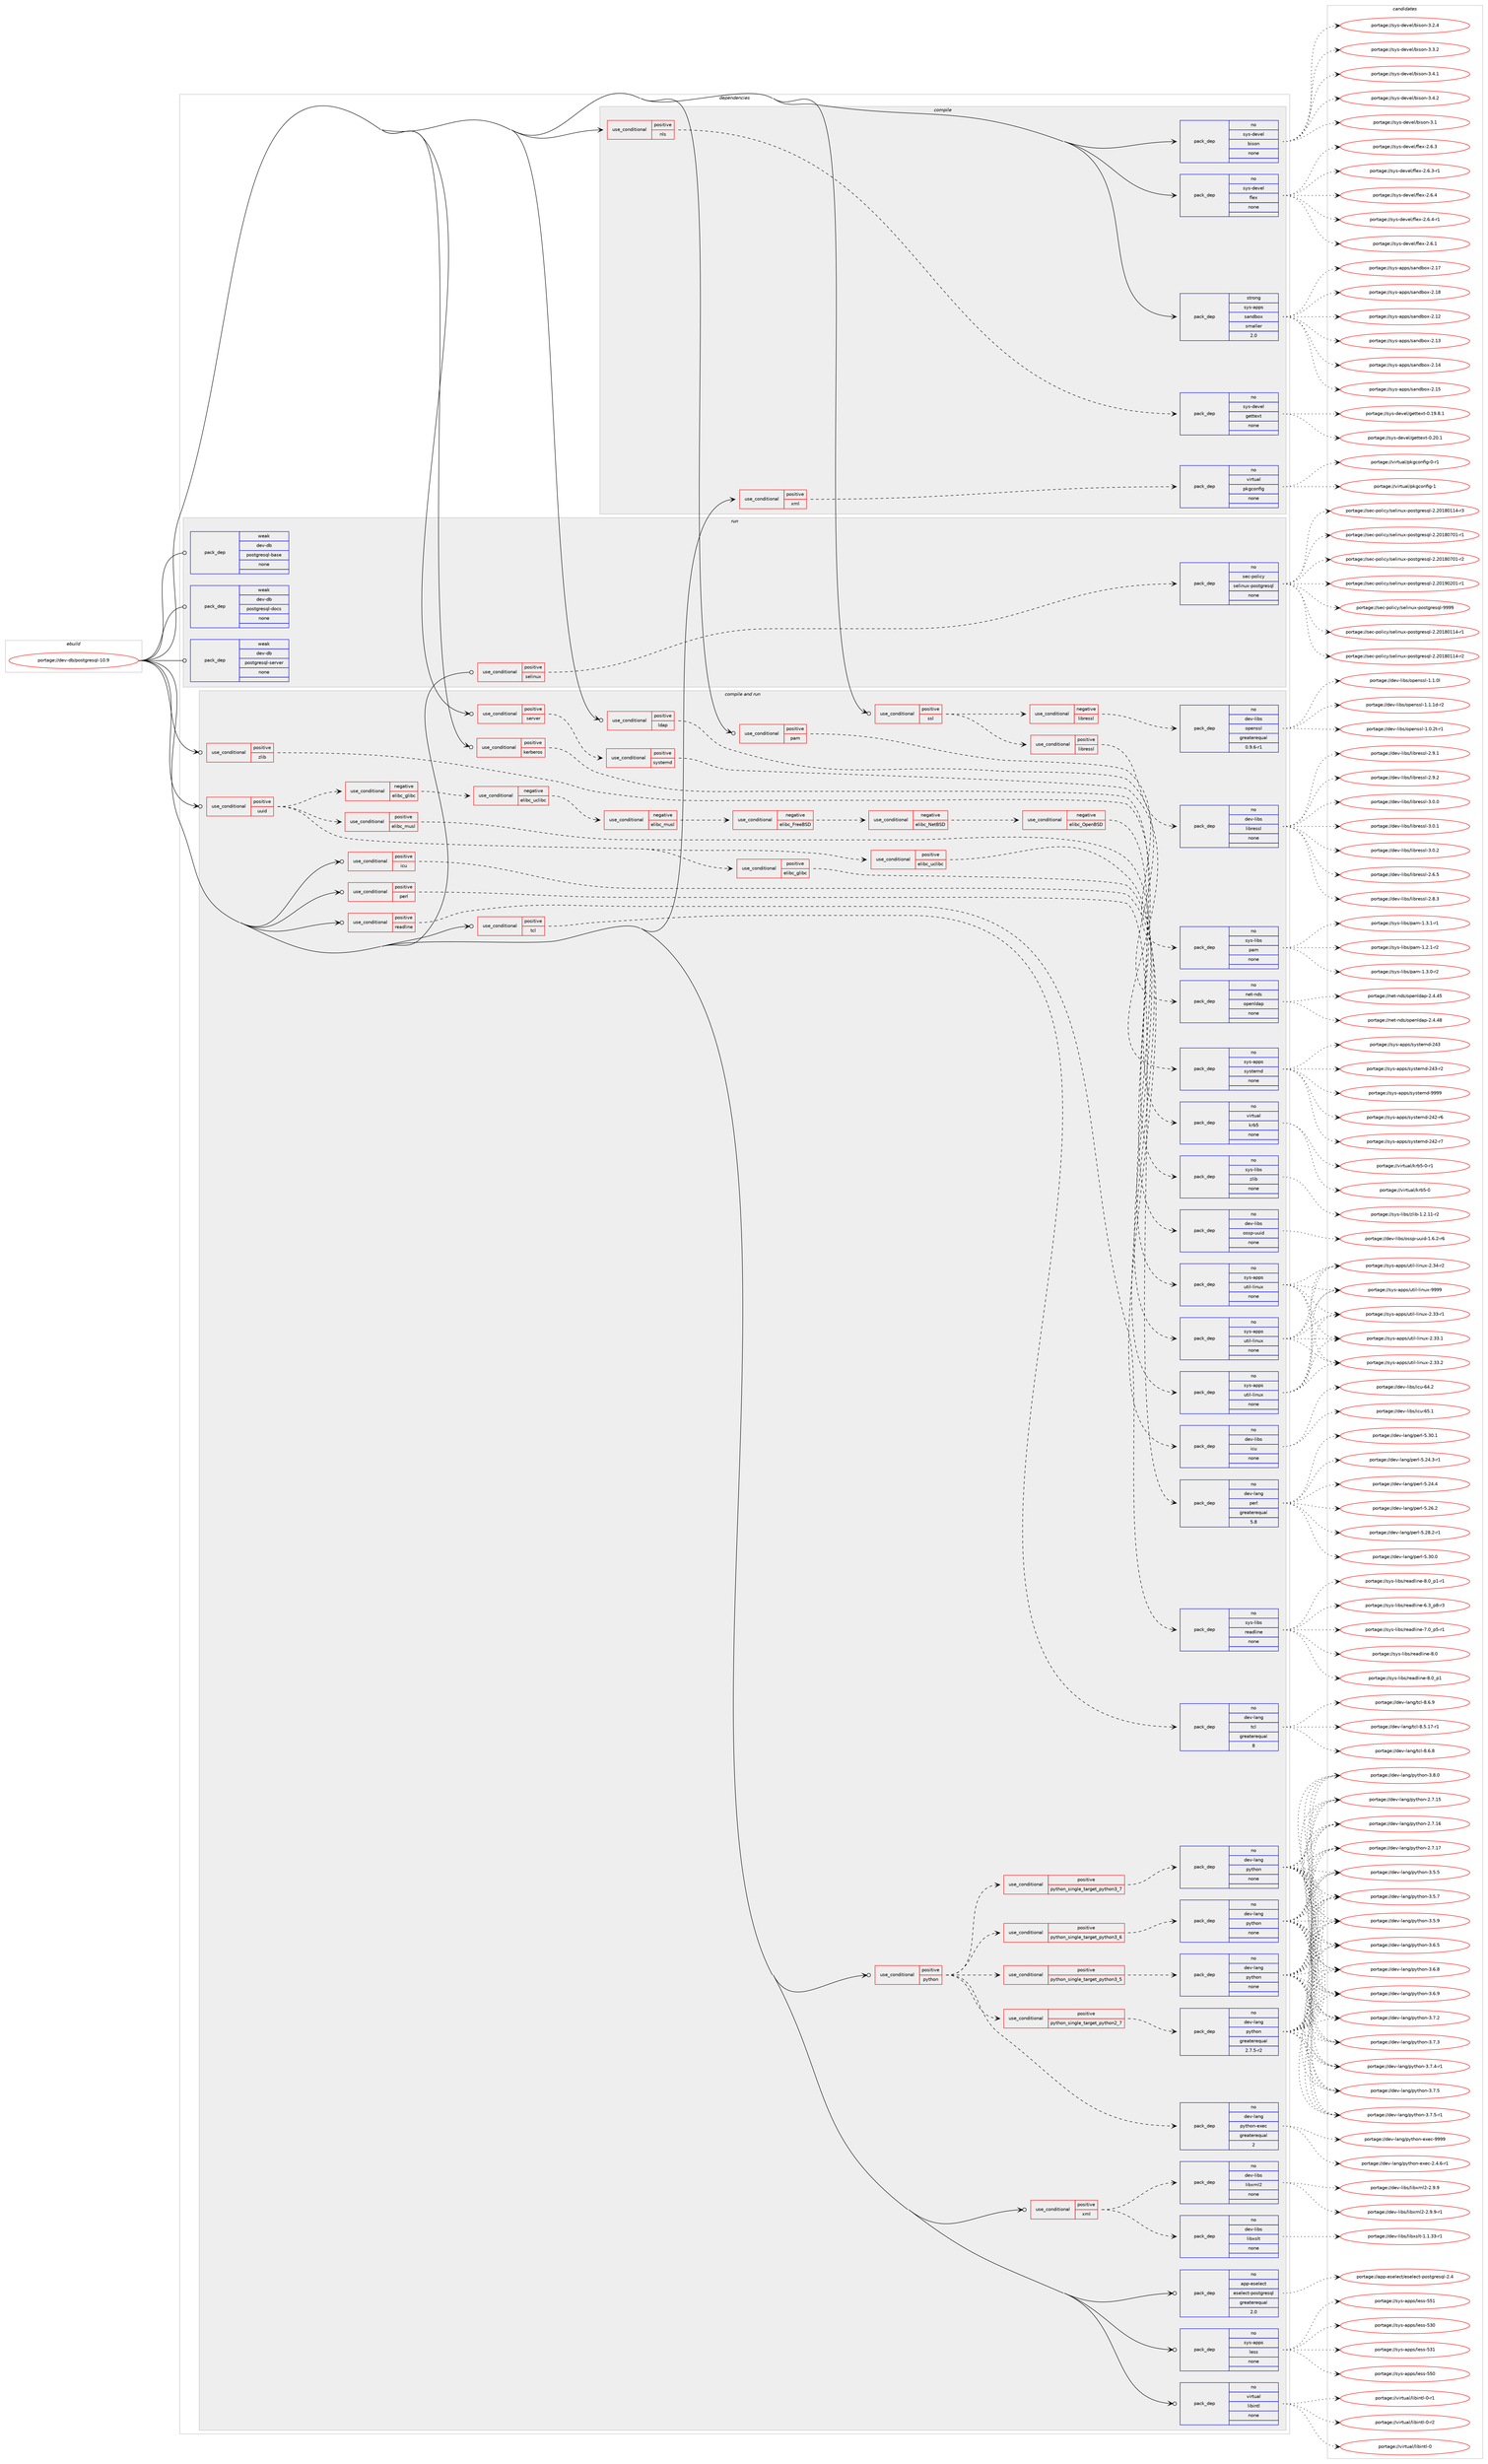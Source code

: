digraph prolog {

# *************
# Graph options
# *************

newrank=true;
concentrate=true;
compound=true;
graph [rankdir=LR,fontname=Helvetica,fontsize=10,ranksep=1.5];#, ranksep=2.5, nodesep=0.2];
edge  [arrowhead=vee];
node  [fontname=Helvetica,fontsize=10];

# **********
# The ebuild
# **********

subgraph cluster_leftcol {
color=gray;
rank=same;
label=<<i>ebuild</i>>;
id [label="portage://dev-db/postgresql-10.9", color=red, width=4, href="../dev-db/postgresql-10.9.svg"];
}

# ****************
# The dependencies
# ****************

subgraph cluster_midcol {
color=gray;
label=<<i>dependencies</i>>;
subgraph cluster_compile {
fillcolor="#eeeeee";
style=filled;
label=<<i>compile</i>>;
subgraph cond12960 {
dependency57164 [label=<<TABLE BORDER="0" CELLBORDER="1" CELLSPACING="0" CELLPADDING="4"><TR><TD ROWSPAN="3" CELLPADDING="10">use_conditional</TD></TR><TR><TD>positive</TD></TR><TR><TD>nls</TD></TR></TABLE>>, shape=none, color=red];
subgraph pack42925 {
dependency57165 [label=<<TABLE BORDER="0" CELLBORDER="1" CELLSPACING="0" CELLPADDING="4" WIDTH="220"><TR><TD ROWSPAN="6" CELLPADDING="30">pack_dep</TD></TR><TR><TD WIDTH="110">no</TD></TR><TR><TD>sys-devel</TD></TR><TR><TD>gettext</TD></TR><TR><TD>none</TD></TR><TR><TD></TD></TR></TABLE>>, shape=none, color=blue];
}
dependency57164:e -> dependency57165:w [weight=20,style="dashed",arrowhead="vee"];
}
id:e -> dependency57164:w [weight=20,style="solid",arrowhead="vee"];
subgraph cond12961 {
dependency57166 [label=<<TABLE BORDER="0" CELLBORDER="1" CELLSPACING="0" CELLPADDING="4"><TR><TD ROWSPAN="3" CELLPADDING="10">use_conditional</TD></TR><TR><TD>positive</TD></TR><TR><TD>xml</TD></TR></TABLE>>, shape=none, color=red];
subgraph pack42926 {
dependency57167 [label=<<TABLE BORDER="0" CELLBORDER="1" CELLSPACING="0" CELLPADDING="4" WIDTH="220"><TR><TD ROWSPAN="6" CELLPADDING="30">pack_dep</TD></TR><TR><TD WIDTH="110">no</TD></TR><TR><TD>virtual</TD></TR><TR><TD>pkgconfig</TD></TR><TR><TD>none</TD></TR><TR><TD></TD></TR></TABLE>>, shape=none, color=blue];
}
dependency57166:e -> dependency57167:w [weight=20,style="dashed",arrowhead="vee"];
}
id:e -> dependency57166:w [weight=20,style="solid",arrowhead="vee"];
subgraph pack42927 {
dependency57168 [label=<<TABLE BORDER="0" CELLBORDER="1" CELLSPACING="0" CELLPADDING="4" WIDTH="220"><TR><TD ROWSPAN="6" CELLPADDING="30">pack_dep</TD></TR><TR><TD WIDTH="110">no</TD></TR><TR><TD>sys-devel</TD></TR><TR><TD>bison</TD></TR><TR><TD>none</TD></TR><TR><TD></TD></TR></TABLE>>, shape=none, color=blue];
}
id:e -> dependency57168:w [weight=20,style="solid",arrowhead="vee"];
subgraph pack42928 {
dependency57169 [label=<<TABLE BORDER="0" CELLBORDER="1" CELLSPACING="0" CELLPADDING="4" WIDTH="220"><TR><TD ROWSPAN="6" CELLPADDING="30">pack_dep</TD></TR><TR><TD WIDTH="110">no</TD></TR><TR><TD>sys-devel</TD></TR><TR><TD>flex</TD></TR><TR><TD>none</TD></TR><TR><TD></TD></TR></TABLE>>, shape=none, color=blue];
}
id:e -> dependency57169:w [weight=20,style="solid",arrowhead="vee"];
subgraph pack42929 {
dependency57170 [label=<<TABLE BORDER="0" CELLBORDER="1" CELLSPACING="0" CELLPADDING="4" WIDTH="220"><TR><TD ROWSPAN="6" CELLPADDING="30">pack_dep</TD></TR><TR><TD WIDTH="110">strong</TD></TR><TR><TD>sys-apps</TD></TR><TR><TD>sandbox</TD></TR><TR><TD>smaller</TD></TR><TR><TD>2.0</TD></TR></TABLE>>, shape=none, color=blue];
}
id:e -> dependency57170:w [weight=20,style="solid",arrowhead="vee"];
}
subgraph cluster_compileandrun {
fillcolor="#eeeeee";
style=filled;
label=<<i>compile and run</i>>;
subgraph cond12962 {
dependency57171 [label=<<TABLE BORDER="0" CELLBORDER="1" CELLSPACING="0" CELLPADDING="4"><TR><TD ROWSPAN="3" CELLPADDING="10">use_conditional</TD></TR><TR><TD>positive</TD></TR><TR><TD>icu</TD></TR></TABLE>>, shape=none, color=red];
subgraph pack42930 {
dependency57172 [label=<<TABLE BORDER="0" CELLBORDER="1" CELLSPACING="0" CELLPADDING="4" WIDTH="220"><TR><TD ROWSPAN="6" CELLPADDING="30">pack_dep</TD></TR><TR><TD WIDTH="110">no</TD></TR><TR><TD>dev-libs</TD></TR><TR><TD>icu</TD></TR><TR><TD>none</TD></TR><TR><TD></TD></TR></TABLE>>, shape=none, color=blue];
}
dependency57171:e -> dependency57172:w [weight=20,style="dashed",arrowhead="vee"];
}
id:e -> dependency57171:w [weight=20,style="solid",arrowhead="odotvee"];
subgraph cond12963 {
dependency57173 [label=<<TABLE BORDER="0" CELLBORDER="1" CELLSPACING="0" CELLPADDING="4"><TR><TD ROWSPAN="3" CELLPADDING="10">use_conditional</TD></TR><TR><TD>positive</TD></TR><TR><TD>kerberos</TD></TR></TABLE>>, shape=none, color=red];
subgraph pack42931 {
dependency57174 [label=<<TABLE BORDER="0" CELLBORDER="1" CELLSPACING="0" CELLPADDING="4" WIDTH="220"><TR><TD ROWSPAN="6" CELLPADDING="30">pack_dep</TD></TR><TR><TD WIDTH="110">no</TD></TR><TR><TD>virtual</TD></TR><TR><TD>krb5</TD></TR><TR><TD>none</TD></TR><TR><TD></TD></TR></TABLE>>, shape=none, color=blue];
}
dependency57173:e -> dependency57174:w [weight=20,style="dashed",arrowhead="vee"];
}
id:e -> dependency57173:w [weight=20,style="solid",arrowhead="odotvee"];
subgraph cond12964 {
dependency57175 [label=<<TABLE BORDER="0" CELLBORDER="1" CELLSPACING="0" CELLPADDING="4"><TR><TD ROWSPAN="3" CELLPADDING="10">use_conditional</TD></TR><TR><TD>positive</TD></TR><TR><TD>ldap</TD></TR></TABLE>>, shape=none, color=red];
subgraph pack42932 {
dependency57176 [label=<<TABLE BORDER="0" CELLBORDER="1" CELLSPACING="0" CELLPADDING="4" WIDTH="220"><TR><TD ROWSPAN="6" CELLPADDING="30">pack_dep</TD></TR><TR><TD WIDTH="110">no</TD></TR><TR><TD>net-nds</TD></TR><TR><TD>openldap</TD></TR><TR><TD>none</TD></TR><TR><TD></TD></TR></TABLE>>, shape=none, color=blue];
}
dependency57175:e -> dependency57176:w [weight=20,style="dashed",arrowhead="vee"];
}
id:e -> dependency57175:w [weight=20,style="solid",arrowhead="odotvee"];
subgraph cond12965 {
dependency57177 [label=<<TABLE BORDER="0" CELLBORDER="1" CELLSPACING="0" CELLPADDING="4"><TR><TD ROWSPAN="3" CELLPADDING="10">use_conditional</TD></TR><TR><TD>positive</TD></TR><TR><TD>pam</TD></TR></TABLE>>, shape=none, color=red];
subgraph pack42933 {
dependency57178 [label=<<TABLE BORDER="0" CELLBORDER="1" CELLSPACING="0" CELLPADDING="4" WIDTH="220"><TR><TD ROWSPAN="6" CELLPADDING="30">pack_dep</TD></TR><TR><TD WIDTH="110">no</TD></TR><TR><TD>sys-libs</TD></TR><TR><TD>pam</TD></TR><TR><TD>none</TD></TR><TR><TD></TD></TR></TABLE>>, shape=none, color=blue];
}
dependency57177:e -> dependency57178:w [weight=20,style="dashed",arrowhead="vee"];
}
id:e -> dependency57177:w [weight=20,style="solid",arrowhead="odotvee"];
subgraph cond12966 {
dependency57179 [label=<<TABLE BORDER="0" CELLBORDER="1" CELLSPACING="0" CELLPADDING="4"><TR><TD ROWSPAN="3" CELLPADDING="10">use_conditional</TD></TR><TR><TD>positive</TD></TR><TR><TD>perl</TD></TR></TABLE>>, shape=none, color=red];
subgraph pack42934 {
dependency57180 [label=<<TABLE BORDER="0" CELLBORDER="1" CELLSPACING="0" CELLPADDING="4" WIDTH="220"><TR><TD ROWSPAN="6" CELLPADDING="30">pack_dep</TD></TR><TR><TD WIDTH="110">no</TD></TR><TR><TD>dev-lang</TD></TR><TR><TD>perl</TD></TR><TR><TD>greaterequal</TD></TR><TR><TD>5.8</TD></TR></TABLE>>, shape=none, color=blue];
}
dependency57179:e -> dependency57180:w [weight=20,style="dashed",arrowhead="vee"];
}
id:e -> dependency57179:w [weight=20,style="solid",arrowhead="odotvee"];
subgraph cond12967 {
dependency57181 [label=<<TABLE BORDER="0" CELLBORDER="1" CELLSPACING="0" CELLPADDING="4"><TR><TD ROWSPAN="3" CELLPADDING="10">use_conditional</TD></TR><TR><TD>positive</TD></TR><TR><TD>python</TD></TR></TABLE>>, shape=none, color=red];
subgraph cond12968 {
dependency57182 [label=<<TABLE BORDER="0" CELLBORDER="1" CELLSPACING="0" CELLPADDING="4"><TR><TD ROWSPAN="3" CELLPADDING="10">use_conditional</TD></TR><TR><TD>positive</TD></TR><TR><TD>python_single_target_python2_7</TD></TR></TABLE>>, shape=none, color=red];
subgraph pack42935 {
dependency57183 [label=<<TABLE BORDER="0" CELLBORDER="1" CELLSPACING="0" CELLPADDING="4" WIDTH="220"><TR><TD ROWSPAN="6" CELLPADDING="30">pack_dep</TD></TR><TR><TD WIDTH="110">no</TD></TR><TR><TD>dev-lang</TD></TR><TR><TD>python</TD></TR><TR><TD>greaterequal</TD></TR><TR><TD>2.7.5-r2</TD></TR></TABLE>>, shape=none, color=blue];
}
dependency57182:e -> dependency57183:w [weight=20,style="dashed",arrowhead="vee"];
}
dependency57181:e -> dependency57182:w [weight=20,style="dashed",arrowhead="vee"];
subgraph cond12969 {
dependency57184 [label=<<TABLE BORDER="0" CELLBORDER="1" CELLSPACING="0" CELLPADDING="4"><TR><TD ROWSPAN="3" CELLPADDING="10">use_conditional</TD></TR><TR><TD>positive</TD></TR><TR><TD>python_single_target_python3_5</TD></TR></TABLE>>, shape=none, color=red];
subgraph pack42936 {
dependency57185 [label=<<TABLE BORDER="0" CELLBORDER="1" CELLSPACING="0" CELLPADDING="4" WIDTH="220"><TR><TD ROWSPAN="6" CELLPADDING="30">pack_dep</TD></TR><TR><TD WIDTH="110">no</TD></TR><TR><TD>dev-lang</TD></TR><TR><TD>python</TD></TR><TR><TD>none</TD></TR><TR><TD></TD></TR></TABLE>>, shape=none, color=blue];
}
dependency57184:e -> dependency57185:w [weight=20,style="dashed",arrowhead="vee"];
}
dependency57181:e -> dependency57184:w [weight=20,style="dashed",arrowhead="vee"];
subgraph cond12970 {
dependency57186 [label=<<TABLE BORDER="0" CELLBORDER="1" CELLSPACING="0" CELLPADDING="4"><TR><TD ROWSPAN="3" CELLPADDING="10">use_conditional</TD></TR><TR><TD>positive</TD></TR><TR><TD>python_single_target_python3_6</TD></TR></TABLE>>, shape=none, color=red];
subgraph pack42937 {
dependency57187 [label=<<TABLE BORDER="0" CELLBORDER="1" CELLSPACING="0" CELLPADDING="4" WIDTH="220"><TR><TD ROWSPAN="6" CELLPADDING="30">pack_dep</TD></TR><TR><TD WIDTH="110">no</TD></TR><TR><TD>dev-lang</TD></TR><TR><TD>python</TD></TR><TR><TD>none</TD></TR><TR><TD></TD></TR></TABLE>>, shape=none, color=blue];
}
dependency57186:e -> dependency57187:w [weight=20,style="dashed",arrowhead="vee"];
}
dependency57181:e -> dependency57186:w [weight=20,style="dashed",arrowhead="vee"];
subgraph cond12971 {
dependency57188 [label=<<TABLE BORDER="0" CELLBORDER="1" CELLSPACING="0" CELLPADDING="4"><TR><TD ROWSPAN="3" CELLPADDING="10">use_conditional</TD></TR><TR><TD>positive</TD></TR><TR><TD>python_single_target_python3_7</TD></TR></TABLE>>, shape=none, color=red];
subgraph pack42938 {
dependency57189 [label=<<TABLE BORDER="0" CELLBORDER="1" CELLSPACING="0" CELLPADDING="4" WIDTH="220"><TR><TD ROWSPAN="6" CELLPADDING="30">pack_dep</TD></TR><TR><TD WIDTH="110">no</TD></TR><TR><TD>dev-lang</TD></TR><TR><TD>python</TD></TR><TR><TD>none</TD></TR><TR><TD></TD></TR></TABLE>>, shape=none, color=blue];
}
dependency57188:e -> dependency57189:w [weight=20,style="dashed",arrowhead="vee"];
}
dependency57181:e -> dependency57188:w [weight=20,style="dashed",arrowhead="vee"];
subgraph pack42939 {
dependency57190 [label=<<TABLE BORDER="0" CELLBORDER="1" CELLSPACING="0" CELLPADDING="4" WIDTH="220"><TR><TD ROWSPAN="6" CELLPADDING="30">pack_dep</TD></TR><TR><TD WIDTH="110">no</TD></TR><TR><TD>dev-lang</TD></TR><TR><TD>python-exec</TD></TR><TR><TD>greaterequal</TD></TR><TR><TD>2</TD></TR></TABLE>>, shape=none, color=blue];
}
dependency57181:e -> dependency57190:w [weight=20,style="dashed",arrowhead="vee"];
}
id:e -> dependency57181:w [weight=20,style="solid",arrowhead="odotvee"];
subgraph cond12972 {
dependency57191 [label=<<TABLE BORDER="0" CELLBORDER="1" CELLSPACING="0" CELLPADDING="4"><TR><TD ROWSPAN="3" CELLPADDING="10">use_conditional</TD></TR><TR><TD>positive</TD></TR><TR><TD>readline</TD></TR></TABLE>>, shape=none, color=red];
subgraph pack42940 {
dependency57192 [label=<<TABLE BORDER="0" CELLBORDER="1" CELLSPACING="0" CELLPADDING="4" WIDTH="220"><TR><TD ROWSPAN="6" CELLPADDING="30">pack_dep</TD></TR><TR><TD WIDTH="110">no</TD></TR><TR><TD>sys-libs</TD></TR><TR><TD>readline</TD></TR><TR><TD>none</TD></TR><TR><TD></TD></TR></TABLE>>, shape=none, color=blue];
}
dependency57191:e -> dependency57192:w [weight=20,style="dashed",arrowhead="vee"];
}
id:e -> dependency57191:w [weight=20,style="solid",arrowhead="odotvee"];
subgraph cond12973 {
dependency57193 [label=<<TABLE BORDER="0" CELLBORDER="1" CELLSPACING="0" CELLPADDING="4"><TR><TD ROWSPAN="3" CELLPADDING="10">use_conditional</TD></TR><TR><TD>positive</TD></TR><TR><TD>server</TD></TR></TABLE>>, shape=none, color=red];
subgraph cond12974 {
dependency57194 [label=<<TABLE BORDER="0" CELLBORDER="1" CELLSPACING="0" CELLPADDING="4"><TR><TD ROWSPAN="3" CELLPADDING="10">use_conditional</TD></TR><TR><TD>positive</TD></TR><TR><TD>systemd</TD></TR></TABLE>>, shape=none, color=red];
subgraph pack42941 {
dependency57195 [label=<<TABLE BORDER="0" CELLBORDER="1" CELLSPACING="0" CELLPADDING="4" WIDTH="220"><TR><TD ROWSPAN="6" CELLPADDING="30">pack_dep</TD></TR><TR><TD WIDTH="110">no</TD></TR><TR><TD>sys-apps</TD></TR><TR><TD>systemd</TD></TR><TR><TD>none</TD></TR><TR><TD></TD></TR></TABLE>>, shape=none, color=blue];
}
dependency57194:e -> dependency57195:w [weight=20,style="dashed",arrowhead="vee"];
}
dependency57193:e -> dependency57194:w [weight=20,style="dashed",arrowhead="vee"];
}
id:e -> dependency57193:w [weight=20,style="solid",arrowhead="odotvee"];
subgraph cond12975 {
dependency57196 [label=<<TABLE BORDER="0" CELLBORDER="1" CELLSPACING="0" CELLPADDING="4"><TR><TD ROWSPAN="3" CELLPADDING="10">use_conditional</TD></TR><TR><TD>positive</TD></TR><TR><TD>ssl</TD></TR></TABLE>>, shape=none, color=red];
subgraph cond12976 {
dependency57197 [label=<<TABLE BORDER="0" CELLBORDER="1" CELLSPACING="0" CELLPADDING="4"><TR><TD ROWSPAN="3" CELLPADDING="10">use_conditional</TD></TR><TR><TD>negative</TD></TR><TR><TD>libressl</TD></TR></TABLE>>, shape=none, color=red];
subgraph pack42942 {
dependency57198 [label=<<TABLE BORDER="0" CELLBORDER="1" CELLSPACING="0" CELLPADDING="4" WIDTH="220"><TR><TD ROWSPAN="6" CELLPADDING="30">pack_dep</TD></TR><TR><TD WIDTH="110">no</TD></TR><TR><TD>dev-libs</TD></TR><TR><TD>openssl</TD></TR><TR><TD>greaterequal</TD></TR><TR><TD>0.9.6-r1</TD></TR></TABLE>>, shape=none, color=blue];
}
dependency57197:e -> dependency57198:w [weight=20,style="dashed",arrowhead="vee"];
}
dependency57196:e -> dependency57197:w [weight=20,style="dashed",arrowhead="vee"];
subgraph cond12977 {
dependency57199 [label=<<TABLE BORDER="0" CELLBORDER="1" CELLSPACING="0" CELLPADDING="4"><TR><TD ROWSPAN="3" CELLPADDING="10">use_conditional</TD></TR><TR><TD>positive</TD></TR><TR><TD>libressl</TD></TR></TABLE>>, shape=none, color=red];
subgraph pack42943 {
dependency57200 [label=<<TABLE BORDER="0" CELLBORDER="1" CELLSPACING="0" CELLPADDING="4" WIDTH="220"><TR><TD ROWSPAN="6" CELLPADDING="30">pack_dep</TD></TR><TR><TD WIDTH="110">no</TD></TR><TR><TD>dev-libs</TD></TR><TR><TD>libressl</TD></TR><TR><TD>none</TD></TR><TR><TD></TD></TR></TABLE>>, shape=none, color=blue];
}
dependency57199:e -> dependency57200:w [weight=20,style="dashed",arrowhead="vee"];
}
dependency57196:e -> dependency57199:w [weight=20,style="dashed",arrowhead="vee"];
}
id:e -> dependency57196:w [weight=20,style="solid",arrowhead="odotvee"];
subgraph cond12978 {
dependency57201 [label=<<TABLE BORDER="0" CELLBORDER="1" CELLSPACING="0" CELLPADDING="4"><TR><TD ROWSPAN="3" CELLPADDING="10">use_conditional</TD></TR><TR><TD>positive</TD></TR><TR><TD>tcl</TD></TR></TABLE>>, shape=none, color=red];
subgraph pack42944 {
dependency57202 [label=<<TABLE BORDER="0" CELLBORDER="1" CELLSPACING="0" CELLPADDING="4" WIDTH="220"><TR><TD ROWSPAN="6" CELLPADDING="30">pack_dep</TD></TR><TR><TD WIDTH="110">no</TD></TR><TR><TD>dev-lang</TD></TR><TR><TD>tcl</TD></TR><TR><TD>greaterequal</TD></TR><TR><TD>8</TD></TR></TABLE>>, shape=none, color=blue];
}
dependency57201:e -> dependency57202:w [weight=20,style="dashed",arrowhead="vee"];
}
id:e -> dependency57201:w [weight=20,style="solid",arrowhead="odotvee"];
subgraph cond12979 {
dependency57203 [label=<<TABLE BORDER="0" CELLBORDER="1" CELLSPACING="0" CELLPADDING="4"><TR><TD ROWSPAN="3" CELLPADDING="10">use_conditional</TD></TR><TR><TD>positive</TD></TR><TR><TD>uuid</TD></TR></TABLE>>, shape=none, color=red];
subgraph cond12980 {
dependency57204 [label=<<TABLE BORDER="0" CELLBORDER="1" CELLSPACING="0" CELLPADDING="4"><TR><TD ROWSPAN="3" CELLPADDING="10">use_conditional</TD></TR><TR><TD>positive</TD></TR><TR><TD>elibc_glibc</TD></TR></TABLE>>, shape=none, color=red];
subgraph pack42945 {
dependency57205 [label=<<TABLE BORDER="0" CELLBORDER="1" CELLSPACING="0" CELLPADDING="4" WIDTH="220"><TR><TD ROWSPAN="6" CELLPADDING="30">pack_dep</TD></TR><TR><TD WIDTH="110">no</TD></TR><TR><TD>sys-apps</TD></TR><TR><TD>util-linux</TD></TR><TR><TD>none</TD></TR><TR><TD></TD></TR></TABLE>>, shape=none, color=blue];
}
dependency57204:e -> dependency57205:w [weight=20,style="dashed",arrowhead="vee"];
}
dependency57203:e -> dependency57204:w [weight=20,style="dashed",arrowhead="vee"];
subgraph cond12981 {
dependency57206 [label=<<TABLE BORDER="0" CELLBORDER="1" CELLSPACING="0" CELLPADDING="4"><TR><TD ROWSPAN="3" CELLPADDING="10">use_conditional</TD></TR><TR><TD>positive</TD></TR><TR><TD>elibc_uclibc</TD></TR></TABLE>>, shape=none, color=red];
subgraph pack42946 {
dependency57207 [label=<<TABLE BORDER="0" CELLBORDER="1" CELLSPACING="0" CELLPADDING="4" WIDTH="220"><TR><TD ROWSPAN="6" CELLPADDING="30">pack_dep</TD></TR><TR><TD WIDTH="110">no</TD></TR><TR><TD>sys-apps</TD></TR><TR><TD>util-linux</TD></TR><TR><TD>none</TD></TR><TR><TD></TD></TR></TABLE>>, shape=none, color=blue];
}
dependency57206:e -> dependency57207:w [weight=20,style="dashed",arrowhead="vee"];
}
dependency57203:e -> dependency57206:w [weight=20,style="dashed",arrowhead="vee"];
subgraph cond12982 {
dependency57208 [label=<<TABLE BORDER="0" CELLBORDER="1" CELLSPACING="0" CELLPADDING="4"><TR><TD ROWSPAN="3" CELLPADDING="10">use_conditional</TD></TR><TR><TD>positive</TD></TR><TR><TD>elibc_musl</TD></TR></TABLE>>, shape=none, color=red];
subgraph pack42947 {
dependency57209 [label=<<TABLE BORDER="0" CELLBORDER="1" CELLSPACING="0" CELLPADDING="4" WIDTH="220"><TR><TD ROWSPAN="6" CELLPADDING="30">pack_dep</TD></TR><TR><TD WIDTH="110">no</TD></TR><TR><TD>sys-apps</TD></TR><TR><TD>util-linux</TD></TR><TR><TD>none</TD></TR><TR><TD></TD></TR></TABLE>>, shape=none, color=blue];
}
dependency57208:e -> dependency57209:w [weight=20,style="dashed",arrowhead="vee"];
}
dependency57203:e -> dependency57208:w [weight=20,style="dashed",arrowhead="vee"];
subgraph cond12983 {
dependency57210 [label=<<TABLE BORDER="0" CELLBORDER="1" CELLSPACING="0" CELLPADDING="4"><TR><TD ROWSPAN="3" CELLPADDING="10">use_conditional</TD></TR><TR><TD>negative</TD></TR><TR><TD>elibc_glibc</TD></TR></TABLE>>, shape=none, color=red];
subgraph cond12984 {
dependency57211 [label=<<TABLE BORDER="0" CELLBORDER="1" CELLSPACING="0" CELLPADDING="4"><TR><TD ROWSPAN="3" CELLPADDING="10">use_conditional</TD></TR><TR><TD>negative</TD></TR><TR><TD>elibc_uclibc</TD></TR></TABLE>>, shape=none, color=red];
subgraph cond12985 {
dependency57212 [label=<<TABLE BORDER="0" CELLBORDER="1" CELLSPACING="0" CELLPADDING="4"><TR><TD ROWSPAN="3" CELLPADDING="10">use_conditional</TD></TR><TR><TD>negative</TD></TR><TR><TD>elibc_musl</TD></TR></TABLE>>, shape=none, color=red];
subgraph cond12986 {
dependency57213 [label=<<TABLE BORDER="0" CELLBORDER="1" CELLSPACING="0" CELLPADDING="4"><TR><TD ROWSPAN="3" CELLPADDING="10">use_conditional</TD></TR><TR><TD>negative</TD></TR><TR><TD>elibc_FreeBSD</TD></TR></TABLE>>, shape=none, color=red];
subgraph cond12987 {
dependency57214 [label=<<TABLE BORDER="0" CELLBORDER="1" CELLSPACING="0" CELLPADDING="4"><TR><TD ROWSPAN="3" CELLPADDING="10">use_conditional</TD></TR><TR><TD>negative</TD></TR><TR><TD>elibc_NetBSD</TD></TR></TABLE>>, shape=none, color=red];
subgraph cond12988 {
dependency57215 [label=<<TABLE BORDER="0" CELLBORDER="1" CELLSPACING="0" CELLPADDING="4"><TR><TD ROWSPAN="3" CELLPADDING="10">use_conditional</TD></TR><TR><TD>negative</TD></TR><TR><TD>elibc_OpenBSD</TD></TR></TABLE>>, shape=none, color=red];
subgraph pack42948 {
dependency57216 [label=<<TABLE BORDER="0" CELLBORDER="1" CELLSPACING="0" CELLPADDING="4" WIDTH="220"><TR><TD ROWSPAN="6" CELLPADDING="30">pack_dep</TD></TR><TR><TD WIDTH="110">no</TD></TR><TR><TD>dev-libs</TD></TR><TR><TD>ossp-uuid</TD></TR><TR><TD>none</TD></TR><TR><TD></TD></TR></TABLE>>, shape=none, color=blue];
}
dependency57215:e -> dependency57216:w [weight=20,style="dashed",arrowhead="vee"];
}
dependency57214:e -> dependency57215:w [weight=20,style="dashed",arrowhead="vee"];
}
dependency57213:e -> dependency57214:w [weight=20,style="dashed",arrowhead="vee"];
}
dependency57212:e -> dependency57213:w [weight=20,style="dashed",arrowhead="vee"];
}
dependency57211:e -> dependency57212:w [weight=20,style="dashed",arrowhead="vee"];
}
dependency57210:e -> dependency57211:w [weight=20,style="dashed",arrowhead="vee"];
}
dependency57203:e -> dependency57210:w [weight=20,style="dashed",arrowhead="vee"];
}
id:e -> dependency57203:w [weight=20,style="solid",arrowhead="odotvee"];
subgraph cond12989 {
dependency57217 [label=<<TABLE BORDER="0" CELLBORDER="1" CELLSPACING="0" CELLPADDING="4"><TR><TD ROWSPAN="3" CELLPADDING="10">use_conditional</TD></TR><TR><TD>positive</TD></TR><TR><TD>xml</TD></TR></TABLE>>, shape=none, color=red];
subgraph pack42949 {
dependency57218 [label=<<TABLE BORDER="0" CELLBORDER="1" CELLSPACING="0" CELLPADDING="4" WIDTH="220"><TR><TD ROWSPAN="6" CELLPADDING="30">pack_dep</TD></TR><TR><TD WIDTH="110">no</TD></TR><TR><TD>dev-libs</TD></TR><TR><TD>libxml2</TD></TR><TR><TD>none</TD></TR><TR><TD></TD></TR></TABLE>>, shape=none, color=blue];
}
dependency57217:e -> dependency57218:w [weight=20,style="dashed",arrowhead="vee"];
subgraph pack42950 {
dependency57219 [label=<<TABLE BORDER="0" CELLBORDER="1" CELLSPACING="0" CELLPADDING="4" WIDTH="220"><TR><TD ROWSPAN="6" CELLPADDING="30">pack_dep</TD></TR><TR><TD WIDTH="110">no</TD></TR><TR><TD>dev-libs</TD></TR><TR><TD>libxslt</TD></TR><TR><TD>none</TD></TR><TR><TD></TD></TR></TABLE>>, shape=none, color=blue];
}
dependency57217:e -> dependency57219:w [weight=20,style="dashed",arrowhead="vee"];
}
id:e -> dependency57217:w [weight=20,style="solid",arrowhead="odotvee"];
subgraph cond12990 {
dependency57220 [label=<<TABLE BORDER="0" CELLBORDER="1" CELLSPACING="0" CELLPADDING="4"><TR><TD ROWSPAN="3" CELLPADDING="10">use_conditional</TD></TR><TR><TD>positive</TD></TR><TR><TD>zlib</TD></TR></TABLE>>, shape=none, color=red];
subgraph pack42951 {
dependency57221 [label=<<TABLE BORDER="0" CELLBORDER="1" CELLSPACING="0" CELLPADDING="4" WIDTH="220"><TR><TD ROWSPAN="6" CELLPADDING="30">pack_dep</TD></TR><TR><TD WIDTH="110">no</TD></TR><TR><TD>sys-libs</TD></TR><TR><TD>zlib</TD></TR><TR><TD>none</TD></TR><TR><TD></TD></TR></TABLE>>, shape=none, color=blue];
}
dependency57220:e -> dependency57221:w [weight=20,style="dashed",arrowhead="vee"];
}
id:e -> dependency57220:w [weight=20,style="solid",arrowhead="odotvee"];
subgraph pack42952 {
dependency57222 [label=<<TABLE BORDER="0" CELLBORDER="1" CELLSPACING="0" CELLPADDING="4" WIDTH="220"><TR><TD ROWSPAN="6" CELLPADDING="30">pack_dep</TD></TR><TR><TD WIDTH="110">no</TD></TR><TR><TD>app-eselect</TD></TR><TR><TD>eselect-postgresql</TD></TR><TR><TD>greaterequal</TD></TR><TR><TD>2.0</TD></TR></TABLE>>, shape=none, color=blue];
}
id:e -> dependency57222:w [weight=20,style="solid",arrowhead="odotvee"];
subgraph pack42953 {
dependency57223 [label=<<TABLE BORDER="0" CELLBORDER="1" CELLSPACING="0" CELLPADDING="4" WIDTH="220"><TR><TD ROWSPAN="6" CELLPADDING="30">pack_dep</TD></TR><TR><TD WIDTH="110">no</TD></TR><TR><TD>sys-apps</TD></TR><TR><TD>less</TD></TR><TR><TD>none</TD></TR><TR><TD></TD></TR></TABLE>>, shape=none, color=blue];
}
id:e -> dependency57223:w [weight=20,style="solid",arrowhead="odotvee"];
subgraph pack42954 {
dependency57224 [label=<<TABLE BORDER="0" CELLBORDER="1" CELLSPACING="0" CELLPADDING="4" WIDTH="220"><TR><TD ROWSPAN="6" CELLPADDING="30">pack_dep</TD></TR><TR><TD WIDTH="110">no</TD></TR><TR><TD>virtual</TD></TR><TR><TD>libintl</TD></TR><TR><TD>none</TD></TR><TR><TD></TD></TR></TABLE>>, shape=none, color=blue];
}
id:e -> dependency57224:w [weight=20,style="solid",arrowhead="odotvee"];
}
subgraph cluster_run {
fillcolor="#eeeeee";
style=filled;
label=<<i>run</i>>;
subgraph cond12991 {
dependency57225 [label=<<TABLE BORDER="0" CELLBORDER="1" CELLSPACING="0" CELLPADDING="4"><TR><TD ROWSPAN="3" CELLPADDING="10">use_conditional</TD></TR><TR><TD>positive</TD></TR><TR><TD>selinux</TD></TR></TABLE>>, shape=none, color=red];
subgraph pack42955 {
dependency57226 [label=<<TABLE BORDER="0" CELLBORDER="1" CELLSPACING="0" CELLPADDING="4" WIDTH="220"><TR><TD ROWSPAN="6" CELLPADDING="30">pack_dep</TD></TR><TR><TD WIDTH="110">no</TD></TR><TR><TD>sec-policy</TD></TR><TR><TD>selinux-postgresql</TD></TR><TR><TD>none</TD></TR><TR><TD></TD></TR></TABLE>>, shape=none, color=blue];
}
dependency57225:e -> dependency57226:w [weight=20,style="dashed",arrowhead="vee"];
}
id:e -> dependency57225:w [weight=20,style="solid",arrowhead="odot"];
subgraph pack42956 {
dependency57227 [label=<<TABLE BORDER="0" CELLBORDER="1" CELLSPACING="0" CELLPADDING="4" WIDTH="220"><TR><TD ROWSPAN="6" CELLPADDING="30">pack_dep</TD></TR><TR><TD WIDTH="110">weak</TD></TR><TR><TD>dev-db</TD></TR><TR><TD>postgresql-base</TD></TR><TR><TD>none</TD></TR><TR><TD></TD></TR></TABLE>>, shape=none, color=blue];
}
id:e -> dependency57227:w [weight=20,style="solid",arrowhead="odot"];
subgraph pack42957 {
dependency57228 [label=<<TABLE BORDER="0" CELLBORDER="1" CELLSPACING="0" CELLPADDING="4" WIDTH="220"><TR><TD ROWSPAN="6" CELLPADDING="30">pack_dep</TD></TR><TR><TD WIDTH="110">weak</TD></TR><TR><TD>dev-db</TD></TR><TR><TD>postgresql-docs</TD></TR><TR><TD>none</TD></TR><TR><TD></TD></TR></TABLE>>, shape=none, color=blue];
}
id:e -> dependency57228:w [weight=20,style="solid",arrowhead="odot"];
subgraph pack42958 {
dependency57229 [label=<<TABLE BORDER="0" CELLBORDER="1" CELLSPACING="0" CELLPADDING="4" WIDTH="220"><TR><TD ROWSPAN="6" CELLPADDING="30">pack_dep</TD></TR><TR><TD WIDTH="110">weak</TD></TR><TR><TD>dev-db</TD></TR><TR><TD>postgresql-server</TD></TR><TR><TD>none</TD></TR><TR><TD></TD></TR></TABLE>>, shape=none, color=blue];
}
id:e -> dependency57229:w [weight=20,style="solid",arrowhead="odot"];
}
}

# **************
# The candidates
# **************

subgraph cluster_choices {
rank=same;
color=gray;
label=<<i>candidates</i>>;

subgraph choice42925 {
color=black;
nodesep=1;
choiceportage1151211154510010111810110847103101116116101120116454846495746564649 [label="portage://sys-devel/gettext-0.19.8.1", color=red, width=4,href="../sys-devel/gettext-0.19.8.1.svg"];
choiceportage115121115451001011181011084710310111611610112011645484650484649 [label="portage://sys-devel/gettext-0.20.1", color=red, width=4,href="../sys-devel/gettext-0.20.1.svg"];
dependency57165:e -> choiceportage1151211154510010111810110847103101116116101120116454846495746564649:w [style=dotted,weight="100"];
dependency57165:e -> choiceportage115121115451001011181011084710310111611610112011645484650484649:w [style=dotted,weight="100"];
}
subgraph choice42926 {
color=black;
nodesep=1;
choiceportage11810511411611797108471121071039911111010210510345484511449 [label="portage://virtual/pkgconfig-0-r1", color=red, width=4,href="../virtual/pkgconfig-0-r1.svg"];
choiceportage1181051141161179710847112107103991111101021051034549 [label="portage://virtual/pkgconfig-1", color=red, width=4,href="../virtual/pkgconfig-1.svg"];
dependency57167:e -> choiceportage11810511411611797108471121071039911111010210510345484511449:w [style=dotted,weight="100"];
dependency57167:e -> choiceportage1181051141161179710847112107103991111101021051034549:w [style=dotted,weight="100"];
}
subgraph choice42927 {
color=black;
nodesep=1;
choiceportage11512111545100101118101108479810511511111045514649 [label="portage://sys-devel/bison-3.1", color=red, width=4,href="../sys-devel/bison-3.1.svg"];
choiceportage115121115451001011181011084798105115111110455146504652 [label="portage://sys-devel/bison-3.2.4", color=red, width=4,href="../sys-devel/bison-3.2.4.svg"];
choiceportage115121115451001011181011084798105115111110455146514650 [label="portage://sys-devel/bison-3.3.2", color=red, width=4,href="../sys-devel/bison-3.3.2.svg"];
choiceportage115121115451001011181011084798105115111110455146524649 [label="portage://sys-devel/bison-3.4.1", color=red, width=4,href="../sys-devel/bison-3.4.1.svg"];
choiceportage115121115451001011181011084798105115111110455146524650 [label="portage://sys-devel/bison-3.4.2", color=red, width=4,href="../sys-devel/bison-3.4.2.svg"];
dependency57168:e -> choiceportage11512111545100101118101108479810511511111045514649:w [style=dotted,weight="100"];
dependency57168:e -> choiceportage115121115451001011181011084798105115111110455146504652:w [style=dotted,weight="100"];
dependency57168:e -> choiceportage115121115451001011181011084798105115111110455146514650:w [style=dotted,weight="100"];
dependency57168:e -> choiceportage115121115451001011181011084798105115111110455146524649:w [style=dotted,weight="100"];
dependency57168:e -> choiceportage115121115451001011181011084798105115111110455146524650:w [style=dotted,weight="100"];
}
subgraph choice42928 {
color=black;
nodesep=1;
choiceportage1151211154510010111810110847102108101120455046544649 [label="portage://sys-devel/flex-2.6.1", color=red, width=4,href="../sys-devel/flex-2.6.1.svg"];
choiceportage1151211154510010111810110847102108101120455046544651 [label="portage://sys-devel/flex-2.6.3", color=red, width=4,href="../sys-devel/flex-2.6.3.svg"];
choiceportage11512111545100101118101108471021081011204550465446514511449 [label="portage://sys-devel/flex-2.6.3-r1", color=red, width=4,href="../sys-devel/flex-2.6.3-r1.svg"];
choiceportage1151211154510010111810110847102108101120455046544652 [label="portage://sys-devel/flex-2.6.4", color=red, width=4,href="../sys-devel/flex-2.6.4.svg"];
choiceportage11512111545100101118101108471021081011204550465446524511449 [label="portage://sys-devel/flex-2.6.4-r1", color=red, width=4,href="../sys-devel/flex-2.6.4-r1.svg"];
dependency57169:e -> choiceportage1151211154510010111810110847102108101120455046544649:w [style=dotted,weight="100"];
dependency57169:e -> choiceportage1151211154510010111810110847102108101120455046544651:w [style=dotted,weight="100"];
dependency57169:e -> choiceportage11512111545100101118101108471021081011204550465446514511449:w [style=dotted,weight="100"];
dependency57169:e -> choiceportage1151211154510010111810110847102108101120455046544652:w [style=dotted,weight="100"];
dependency57169:e -> choiceportage11512111545100101118101108471021081011204550465446524511449:w [style=dotted,weight="100"];
}
subgraph choice42929 {
color=black;
nodesep=1;
choiceportage11512111545971121121154711597110100981111204550464950 [label="portage://sys-apps/sandbox-2.12", color=red, width=4,href="../sys-apps/sandbox-2.12.svg"];
choiceportage11512111545971121121154711597110100981111204550464951 [label="portage://sys-apps/sandbox-2.13", color=red, width=4,href="../sys-apps/sandbox-2.13.svg"];
choiceportage11512111545971121121154711597110100981111204550464952 [label="portage://sys-apps/sandbox-2.14", color=red, width=4,href="../sys-apps/sandbox-2.14.svg"];
choiceportage11512111545971121121154711597110100981111204550464953 [label="portage://sys-apps/sandbox-2.15", color=red, width=4,href="../sys-apps/sandbox-2.15.svg"];
choiceportage11512111545971121121154711597110100981111204550464955 [label="portage://sys-apps/sandbox-2.17", color=red, width=4,href="../sys-apps/sandbox-2.17.svg"];
choiceportage11512111545971121121154711597110100981111204550464956 [label="portage://sys-apps/sandbox-2.18", color=red, width=4,href="../sys-apps/sandbox-2.18.svg"];
dependency57170:e -> choiceportage11512111545971121121154711597110100981111204550464950:w [style=dotted,weight="100"];
dependency57170:e -> choiceportage11512111545971121121154711597110100981111204550464951:w [style=dotted,weight="100"];
dependency57170:e -> choiceportage11512111545971121121154711597110100981111204550464952:w [style=dotted,weight="100"];
dependency57170:e -> choiceportage11512111545971121121154711597110100981111204550464953:w [style=dotted,weight="100"];
dependency57170:e -> choiceportage11512111545971121121154711597110100981111204550464955:w [style=dotted,weight="100"];
dependency57170:e -> choiceportage11512111545971121121154711597110100981111204550464956:w [style=dotted,weight="100"];
}
subgraph choice42930 {
color=black;
nodesep=1;
choiceportage100101118451081059811547105991174554524650 [label="portage://dev-libs/icu-64.2", color=red, width=4,href="../dev-libs/icu-64.2.svg"];
choiceportage100101118451081059811547105991174554534649 [label="portage://dev-libs/icu-65.1", color=red, width=4,href="../dev-libs/icu-65.1.svg"];
dependency57172:e -> choiceportage100101118451081059811547105991174554524650:w [style=dotted,weight="100"];
dependency57172:e -> choiceportage100101118451081059811547105991174554534649:w [style=dotted,weight="100"];
}
subgraph choice42931 {
color=black;
nodesep=1;
choiceportage118105114116117971084710711498534548 [label="portage://virtual/krb5-0", color=red, width=4,href="../virtual/krb5-0.svg"];
choiceportage1181051141161179710847107114985345484511449 [label="portage://virtual/krb5-0-r1", color=red, width=4,href="../virtual/krb5-0-r1.svg"];
dependency57174:e -> choiceportage118105114116117971084710711498534548:w [style=dotted,weight="100"];
dependency57174:e -> choiceportage1181051141161179710847107114985345484511449:w [style=dotted,weight="100"];
}
subgraph choice42932 {
color=black;
nodesep=1;
choiceportage11010111645110100115471111121011101081009711245504652465253 [label="portage://net-nds/openldap-2.4.45", color=red, width=4,href="../net-nds/openldap-2.4.45.svg"];
choiceportage11010111645110100115471111121011101081009711245504652465256 [label="portage://net-nds/openldap-2.4.48", color=red, width=4,href="../net-nds/openldap-2.4.48.svg"];
dependency57176:e -> choiceportage11010111645110100115471111121011101081009711245504652465253:w [style=dotted,weight="100"];
dependency57176:e -> choiceportage11010111645110100115471111121011101081009711245504652465256:w [style=dotted,weight="100"];
}
subgraph choice42933 {
color=black;
nodesep=1;
choiceportage115121115451081059811547112971094549465046494511450 [label="portage://sys-libs/pam-1.2.1-r2", color=red, width=4,href="../sys-libs/pam-1.2.1-r2.svg"];
choiceportage115121115451081059811547112971094549465146484511450 [label="portage://sys-libs/pam-1.3.0-r2", color=red, width=4,href="../sys-libs/pam-1.3.0-r2.svg"];
choiceportage115121115451081059811547112971094549465146494511449 [label="portage://sys-libs/pam-1.3.1-r1", color=red, width=4,href="../sys-libs/pam-1.3.1-r1.svg"];
dependency57178:e -> choiceportage115121115451081059811547112971094549465046494511450:w [style=dotted,weight="100"];
dependency57178:e -> choiceportage115121115451081059811547112971094549465146484511450:w [style=dotted,weight="100"];
dependency57178:e -> choiceportage115121115451081059811547112971094549465146494511449:w [style=dotted,weight="100"];
}
subgraph choice42934 {
color=black;
nodesep=1;
choiceportage100101118451089711010347112101114108455346505246514511449 [label="portage://dev-lang/perl-5.24.3-r1", color=red, width=4,href="../dev-lang/perl-5.24.3-r1.svg"];
choiceportage10010111845108971101034711210111410845534650524652 [label="portage://dev-lang/perl-5.24.4", color=red, width=4,href="../dev-lang/perl-5.24.4.svg"];
choiceportage10010111845108971101034711210111410845534650544650 [label="portage://dev-lang/perl-5.26.2", color=red, width=4,href="../dev-lang/perl-5.26.2.svg"];
choiceportage100101118451089711010347112101114108455346505646504511449 [label="portage://dev-lang/perl-5.28.2-r1", color=red, width=4,href="../dev-lang/perl-5.28.2-r1.svg"];
choiceportage10010111845108971101034711210111410845534651484648 [label="portage://dev-lang/perl-5.30.0", color=red, width=4,href="../dev-lang/perl-5.30.0.svg"];
choiceportage10010111845108971101034711210111410845534651484649 [label="portage://dev-lang/perl-5.30.1", color=red, width=4,href="../dev-lang/perl-5.30.1.svg"];
dependency57180:e -> choiceportage100101118451089711010347112101114108455346505246514511449:w [style=dotted,weight="100"];
dependency57180:e -> choiceportage10010111845108971101034711210111410845534650524652:w [style=dotted,weight="100"];
dependency57180:e -> choiceportage10010111845108971101034711210111410845534650544650:w [style=dotted,weight="100"];
dependency57180:e -> choiceportage100101118451089711010347112101114108455346505646504511449:w [style=dotted,weight="100"];
dependency57180:e -> choiceportage10010111845108971101034711210111410845534651484648:w [style=dotted,weight="100"];
dependency57180:e -> choiceportage10010111845108971101034711210111410845534651484649:w [style=dotted,weight="100"];
}
subgraph choice42935 {
color=black;
nodesep=1;
choiceportage10010111845108971101034711212111610411111045504655464953 [label="portage://dev-lang/python-2.7.15", color=red, width=4,href="../dev-lang/python-2.7.15.svg"];
choiceportage10010111845108971101034711212111610411111045504655464954 [label="portage://dev-lang/python-2.7.16", color=red, width=4,href="../dev-lang/python-2.7.16.svg"];
choiceportage10010111845108971101034711212111610411111045504655464955 [label="portage://dev-lang/python-2.7.17", color=red, width=4,href="../dev-lang/python-2.7.17.svg"];
choiceportage100101118451089711010347112121116104111110455146534653 [label="portage://dev-lang/python-3.5.5", color=red, width=4,href="../dev-lang/python-3.5.5.svg"];
choiceportage100101118451089711010347112121116104111110455146534655 [label="portage://dev-lang/python-3.5.7", color=red, width=4,href="../dev-lang/python-3.5.7.svg"];
choiceportage100101118451089711010347112121116104111110455146534657 [label="portage://dev-lang/python-3.5.9", color=red, width=4,href="../dev-lang/python-3.5.9.svg"];
choiceportage100101118451089711010347112121116104111110455146544653 [label="portage://dev-lang/python-3.6.5", color=red, width=4,href="../dev-lang/python-3.6.5.svg"];
choiceportage100101118451089711010347112121116104111110455146544656 [label="portage://dev-lang/python-3.6.8", color=red, width=4,href="../dev-lang/python-3.6.8.svg"];
choiceportage100101118451089711010347112121116104111110455146544657 [label="portage://dev-lang/python-3.6.9", color=red, width=4,href="../dev-lang/python-3.6.9.svg"];
choiceportage100101118451089711010347112121116104111110455146554650 [label="portage://dev-lang/python-3.7.2", color=red, width=4,href="../dev-lang/python-3.7.2.svg"];
choiceportage100101118451089711010347112121116104111110455146554651 [label="portage://dev-lang/python-3.7.3", color=red, width=4,href="../dev-lang/python-3.7.3.svg"];
choiceportage1001011184510897110103471121211161041111104551465546524511449 [label="portage://dev-lang/python-3.7.4-r1", color=red, width=4,href="../dev-lang/python-3.7.4-r1.svg"];
choiceportage100101118451089711010347112121116104111110455146554653 [label="portage://dev-lang/python-3.7.5", color=red, width=4,href="../dev-lang/python-3.7.5.svg"];
choiceportage1001011184510897110103471121211161041111104551465546534511449 [label="portage://dev-lang/python-3.7.5-r1", color=red, width=4,href="../dev-lang/python-3.7.5-r1.svg"];
choiceportage100101118451089711010347112121116104111110455146564648 [label="portage://dev-lang/python-3.8.0", color=red, width=4,href="../dev-lang/python-3.8.0.svg"];
dependency57183:e -> choiceportage10010111845108971101034711212111610411111045504655464953:w [style=dotted,weight="100"];
dependency57183:e -> choiceportage10010111845108971101034711212111610411111045504655464954:w [style=dotted,weight="100"];
dependency57183:e -> choiceportage10010111845108971101034711212111610411111045504655464955:w [style=dotted,weight="100"];
dependency57183:e -> choiceportage100101118451089711010347112121116104111110455146534653:w [style=dotted,weight="100"];
dependency57183:e -> choiceportage100101118451089711010347112121116104111110455146534655:w [style=dotted,weight="100"];
dependency57183:e -> choiceportage100101118451089711010347112121116104111110455146534657:w [style=dotted,weight="100"];
dependency57183:e -> choiceportage100101118451089711010347112121116104111110455146544653:w [style=dotted,weight="100"];
dependency57183:e -> choiceportage100101118451089711010347112121116104111110455146544656:w [style=dotted,weight="100"];
dependency57183:e -> choiceportage100101118451089711010347112121116104111110455146544657:w [style=dotted,weight="100"];
dependency57183:e -> choiceportage100101118451089711010347112121116104111110455146554650:w [style=dotted,weight="100"];
dependency57183:e -> choiceportage100101118451089711010347112121116104111110455146554651:w [style=dotted,weight="100"];
dependency57183:e -> choiceportage1001011184510897110103471121211161041111104551465546524511449:w [style=dotted,weight="100"];
dependency57183:e -> choiceportage100101118451089711010347112121116104111110455146554653:w [style=dotted,weight="100"];
dependency57183:e -> choiceportage1001011184510897110103471121211161041111104551465546534511449:w [style=dotted,weight="100"];
dependency57183:e -> choiceportage100101118451089711010347112121116104111110455146564648:w [style=dotted,weight="100"];
}
subgraph choice42936 {
color=black;
nodesep=1;
choiceportage10010111845108971101034711212111610411111045504655464953 [label="portage://dev-lang/python-2.7.15", color=red, width=4,href="../dev-lang/python-2.7.15.svg"];
choiceportage10010111845108971101034711212111610411111045504655464954 [label="portage://dev-lang/python-2.7.16", color=red, width=4,href="../dev-lang/python-2.7.16.svg"];
choiceportage10010111845108971101034711212111610411111045504655464955 [label="portage://dev-lang/python-2.7.17", color=red, width=4,href="../dev-lang/python-2.7.17.svg"];
choiceportage100101118451089711010347112121116104111110455146534653 [label="portage://dev-lang/python-3.5.5", color=red, width=4,href="../dev-lang/python-3.5.5.svg"];
choiceportage100101118451089711010347112121116104111110455146534655 [label="portage://dev-lang/python-3.5.7", color=red, width=4,href="../dev-lang/python-3.5.7.svg"];
choiceportage100101118451089711010347112121116104111110455146534657 [label="portage://dev-lang/python-3.5.9", color=red, width=4,href="../dev-lang/python-3.5.9.svg"];
choiceportage100101118451089711010347112121116104111110455146544653 [label="portage://dev-lang/python-3.6.5", color=red, width=4,href="../dev-lang/python-3.6.5.svg"];
choiceportage100101118451089711010347112121116104111110455146544656 [label="portage://dev-lang/python-3.6.8", color=red, width=4,href="../dev-lang/python-3.6.8.svg"];
choiceportage100101118451089711010347112121116104111110455146544657 [label="portage://dev-lang/python-3.6.9", color=red, width=4,href="../dev-lang/python-3.6.9.svg"];
choiceportage100101118451089711010347112121116104111110455146554650 [label="portage://dev-lang/python-3.7.2", color=red, width=4,href="../dev-lang/python-3.7.2.svg"];
choiceportage100101118451089711010347112121116104111110455146554651 [label="portage://dev-lang/python-3.7.3", color=red, width=4,href="../dev-lang/python-3.7.3.svg"];
choiceportage1001011184510897110103471121211161041111104551465546524511449 [label="portage://dev-lang/python-3.7.4-r1", color=red, width=4,href="../dev-lang/python-3.7.4-r1.svg"];
choiceportage100101118451089711010347112121116104111110455146554653 [label="portage://dev-lang/python-3.7.5", color=red, width=4,href="../dev-lang/python-3.7.5.svg"];
choiceportage1001011184510897110103471121211161041111104551465546534511449 [label="portage://dev-lang/python-3.7.5-r1", color=red, width=4,href="../dev-lang/python-3.7.5-r1.svg"];
choiceportage100101118451089711010347112121116104111110455146564648 [label="portage://dev-lang/python-3.8.0", color=red, width=4,href="../dev-lang/python-3.8.0.svg"];
dependency57185:e -> choiceportage10010111845108971101034711212111610411111045504655464953:w [style=dotted,weight="100"];
dependency57185:e -> choiceportage10010111845108971101034711212111610411111045504655464954:w [style=dotted,weight="100"];
dependency57185:e -> choiceportage10010111845108971101034711212111610411111045504655464955:w [style=dotted,weight="100"];
dependency57185:e -> choiceportage100101118451089711010347112121116104111110455146534653:w [style=dotted,weight="100"];
dependency57185:e -> choiceportage100101118451089711010347112121116104111110455146534655:w [style=dotted,weight="100"];
dependency57185:e -> choiceportage100101118451089711010347112121116104111110455146534657:w [style=dotted,weight="100"];
dependency57185:e -> choiceportage100101118451089711010347112121116104111110455146544653:w [style=dotted,weight="100"];
dependency57185:e -> choiceportage100101118451089711010347112121116104111110455146544656:w [style=dotted,weight="100"];
dependency57185:e -> choiceportage100101118451089711010347112121116104111110455146544657:w [style=dotted,weight="100"];
dependency57185:e -> choiceportage100101118451089711010347112121116104111110455146554650:w [style=dotted,weight="100"];
dependency57185:e -> choiceportage100101118451089711010347112121116104111110455146554651:w [style=dotted,weight="100"];
dependency57185:e -> choiceportage1001011184510897110103471121211161041111104551465546524511449:w [style=dotted,weight="100"];
dependency57185:e -> choiceportage100101118451089711010347112121116104111110455146554653:w [style=dotted,weight="100"];
dependency57185:e -> choiceportage1001011184510897110103471121211161041111104551465546534511449:w [style=dotted,weight="100"];
dependency57185:e -> choiceportage100101118451089711010347112121116104111110455146564648:w [style=dotted,weight="100"];
}
subgraph choice42937 {
color=black;
nodesep=1;
choiceportage10010111845108971101034711212111610411111045504655464953 [label="portage://dev-lang/python-2.7.15", color=red, width=4,href="../dev-lang/python-2.7.15.svg"];
choiceportage10010111845108971101034711212111610411111045504655464954 [label="portage://dev-lang/python-2.7.16", color=red, width=4,href="../dev-lang/python-2.7.16.svg"];
choiceportage10010111845108971101034711212111610411111045504655464955 [label="portage://dev-lang/python-2.7.17", color=red, width=4,href="../dev-lang/python-2.7.17.svg"];
choiceportage100101118451089711010347112121116104111110455146534653 [label="portage://dev-lang/python-3.5.5", color=red, width=4,href="../dev-lang/python-3.5.5.svg"];
choiceportage100101118451089711010347112121116104111110455146534655 [label="portage://dev-lang/python-3.5.7", color=red, width=4,href="../dev-lang/python-3.5.7.svg"];
choiceportage100101118451089711010347112121116104111110455146534657 [label="portage://dev-lang/python-3.5.9", color=red, width=4,href="../dev-lang/python-3.5.9.svg"];
choiceportage100101118451089711010347112121116104111110455146544653 [label="portage://dev-lang/python-3.6.5", color=red, width=4,href="../dev-lang/python-3.6.5.svg"];
choiceportage100101118451089711010347112121116104111110455146544656 [label="portage://dev-lang/python-3.6.8", color=red, width=4,href="../dev-lang/python-3.6.8.svg"];
choiceportage100101118451089711010347112121116104111110455146544657 [label="portage://dev-lang/python-3.6.9", color=red, width=4,href="../dev-lang/python-3.6.9.svg"];
choiceportage100101118451089711010347112121116104111110455146554650 [label="portage://dev-lang/python-3.7.2", color=red, width=4,href="../dev-lang/python-3.7.2.svg"];
choiceportage100101118451089711010347112121116104111110455146554651 [label="portage://dev-lang/python-3.7.3", color=red, width=4,href="../dev-lang/python-3.7.3.svg"];
choiceportage1001011184510897110103471121211161041111104551465546524511449 [label="portage://dev-lang/python-3.7.4-r1", color=red, width=4,href="../dev-lang/python-3.7.4-r1.svg"];
choiceportage100101118451089711010347112121116104111110455146554653 [label="portage://dev-lang/python-3.7.5", color=red, width=4,href="../dev-lang/python-3.7.5.svg"];
choiceportage1001011184510897110103471121211161041111104551465546534511449 [label="portage://dev-lang/python-3.7.5-r1", color=red, width=4,href="../dev-lang/python-3.7.5-r1.svg"];
choiceportage100101118451089711010347112121116104111110455146564648 [label="portage://dev-lang/python-3.8.0", color=red, width=4,href="../dev-lang/python-3.8.0.svg"];
dependency57187:e -> choiceportage10010111845108971101034711212111610411111045504655464953:w [style=dotted,weight="100"];
dependency57187:e -> choiceportage10010111845108971101034711212111610411111045504655464954:w [style=dotted,weight="100"];
dependency57187:e -> choiceportage10010111845108971101034711212111610411111045504655464955:w [style=dotted,weight="100"];
dependency57187:e -> choiceportage100101118451089711010347112121116104111110455146534653:w [style=dotted,weight="100"];
dependency57187:e -> choiceportage100101118451089711010347112121116104111110455146534655:w [style=dotted,weight="100"];
dependency57187:e -> choiceportage100101118451089711010347112121116104111110455146534657:w [style=dotted,weight="100"];
dependency57187:e -> choiceportage100101118451089711010347112121116104111110455146544653:w [style=dotted,weight="100"];
dependency57187:e -> choiceportage100101118451089711010347112121116104111110455146544656:w [style=dotted,weight="100"];
dependency57187:e -> choiceportage100101118451089711010347112121116104111110455146544657:w [style=dotted,weight="100"];
dependency57187:e -> choiceportage100101118451089711010347112121116104111110455146554650:w [style=dotted,weight="100"];
dependency57187:e -> choiceportage100101118451089711010347112121116104111110455146554651:w [style=dotted,weight="100"];
dependency57187:e -> choiceportage1001011184510897110103471121211161041111104551465546524511449:w [style=dotted,weight="100"];
dependency57187:e -> choiceportage100101118451089711010347112121116104111110455146554653:w [style=dotted,weight="100"];
dependency57187:e -> choiceportage1001011184510897110103471121211161041111104551465546534511449:w [style=dotted,weight="100"];
dependency57187:e -> choiceportage100101118451089711010347112121116104111110455146564648:w [style=dotted,weight="100"];
}
subgraph choice42938 {
color=black;
nodesep=1;
choiceportage10010111845108971101034711212111610411111045504655464953 [label="portage://dev-lang/python-2.7.15", color=red, width=4,href="../dev-lang/python-2.7.15.svg"];
choiceportage10010111845108971101034711212111610411111045504655464954 [label="portage://dev-lang/python-2.7.16", color=red, width=4,href="../dev-lang/python-2.7.16.svg"];
choiceportage10010111845108971101034711212111610411111045504655464955 [label="portage://dev-lang/python-2.7.17", color=red, width=4,href="../dev-lang/python-2.7.17.svg"];
choiceportage100101118451089711010347112121116104111110455146534653 [label="portage://dev-lang/python-3.5.5", color=red, width=4,href="../dev-lang/python-3.5.5.svg"];
choiceportage100101118451089711010347112121116104111110455146534655 [label="portage://dev-lang/python-3.5.7", color=red, width=4,href="../dev-lang/python-3.5.7.svg"];
choiceportage100101118451089711010347112121116104111110455146534657 [label="portage://dev-lang/python-3.5.9", color=red, width=4,href="../dev-lang/python-3.5.9.svg"];
choiceportage100101118451089711010347112121116104111110455146544653 [label="portage://dev-lang/python-3.6.5", color=red, width=4,href="../dev-lang/python-3.6.5.svg"];
choiceportage100101118451089711010347112121116104111110455146544656 [label="portage://dev-lang/python-3.6.8", color=red, width=4,href="../dev-lang/python-3.6.8.svg"];
choiceportage100101118451089711010347112121116104111110455146544657 [label="portage://dev-lang/python-3.6.9", color=red, width=4,href="../dev-lang/python-3.6.9.svg"];
choiceportage100101118451089711010347112121116104111110455146554650 [label="portage://dev-lang/python-3.7.2", color=red, width=4,href="../dev-lang/python-3.7.2.svg"];
choiceportage100101118451089711010347112121116104111110455146554651 [label="portage://dev-lang/python-3.7.3", color=red, width=4,href="../dev-lang/python-3.7.3.svg"];
choiceportage1001011184510897110103471121211161041111104551465546524511449 [label="portage://dev-lang/python-3.7.4-r1", color=red, width=4,href="../dev-lang/python-3.7.4-r1.svg"];
choiceportage100101118451089711010347112121116104111110455146554653 [label="portage://dev-lang/python-3.7.5", color=red, width=4,href="../dev-lang/python-3.7.5.svg"];
choiceportage1001011184510897110103471121211161041111104551465546534511449 [label="portage://dev-lang/python-3.7.5-r1", color=red, width=4,href="../dev-lang/python-3.7.5-r1.svg"];
choiceportage100101118451089711010347112121116104111110455146564648 [label="portage://dev-lang/python-3.8.0", color=red, width=4,href="../dev-lang/python-3.8.0.svg"];
dependency57189:e -> choiceportage10010111845108971101034711212111610411111045504655464953:w [style=dotted,weight="100"];
dependency57189:e -> choiceportage10010111845108971101034711212111610411111045504655464954:w [style=dotted,weight="100"];
dependency57189:e -> choiceportage10010111845108971101034711212111610411111045504655464955:w [style=dotted,weight="100"];
dependency57189:e -> choiceportage100101118451089711010347112121116104111110455146534653:w [style=dotted,weight="100"];
dependency57189:e -> choiceportage100101118451089711010347112121116104111110455146534655:w [style=dotted,weight="100"];
dependency57189:e -> choiceportage100101118451089711010347112121116104111110455146534657:w [style=dotted,weight="100"];
dependency57189:e -> choiceportage100101118451089711010347112121116104111110455146544653:w [style=dotted,weight="100"];
dependency57189:e -> choiceportage100101118451089711010347112121116104111110455146544656:w [style=dotted,weight="100"];
dependency57189:e -> choiceportage100101118451089711010347112121116104111110455146544657:w [style=dotted,weight="100"];
dependency57189:e -> choiceportage100101118451089711010347112121116104111110455146554650:w [style=dotted,weight="100"];
dependency57189:e -> choiceportage100101118451089711010347112121116104111110455146554651:w [style=dotted,weight="100"];
dependency57189:e -> choiceportage1001011184510897110103471121211161041111104551465546524511449:w [style=dotted,weight="100"];
dependency57189:e -> choiceportage100101118451089711010347112121116104111110455146554653:w [style=dotted,weight="100"];
dependency57189:e -> choiceportage1001011184510897110103471121211161041111104551465546534511449:w [style=dotted,weight="100"];
dependency57189:e -> choiceportage100101118451089711010347112121116104111110455146564648:w [style=dotted,weight="100"];
}
subgraph choice42939 {
color=black;
nodesep=1;
choiceportage10010111845108971101034711212111610411111045101120101994550465246544511449 [label="portage://dev-lang/python-exec-2.4.6-r1", color=red, width=4,href="../dev-lang/python-exec-2.4.6-r1.svg"];
choiceportage10010111845108971101034711212111610411111045101120101994557575757 [label="portage://dev-lang/python-exec-9999", color=red, width=4,href="../dev-lang/python-exec-9999.svg"];
dependency57190:e -> choiceportage10010111845108971101034711212111610411111045101120101994550465246544511449:w [style=dotted,weight="100"];
dependency57190:e -> choiceportage10010111845108971101034711212111610411111045101120101994557575757:w [style=dotted,weight="100"];
}
subgraph choice42940 {
color=black;
nodesep=1;
choiceportage115121115451081059811547114101971001081051101014554465195112564511451 [label="portage://sys-libs/readline-6.3_p8-r3", color=red, width=4,href="../sys-libs/readline-6.3_p8-r3.svg"];
choiceportage115121115451081059811547114101971001081051101014555464895112534511449 [label="portage://sys-libs/readline-7.0_p5-r1", color=red, width=4,href="../sys-libs/readline-7.0_p5-r1.svg"];
choiceportage1151211154510810598115471141019710010810511010145564648 [label="portage://sys-libs/readline-8.0", color=red, width=4,href="../sys-libs/readline-8.0.svg"];
choiceportage11512111545108105981154711410197100108105110101455646489511249 [label="portage://sys-libs/readline-8.0_p1", color=red, width=4,href="../sys-libs/readline-8.0_p1.svg"];
choiceportage115121115451081059811547114101971001081051101014556464895112494511449 [label="portage://sys-libs/readline-8.0_p1-r1", color=red, width=4,href="../sys-libs/readline-8.0_p1-r1.svg"];
dependency57192:e -> choiceportage115121115451081059811547114101971001081051101014554465195112564511451:w [style=dotted,weight="100"];
dependency57192:e -> choiceportage115121115451081059811547114101971001081051101014555464895112534511449:w [style=dotted,weight="100"];
dependency57192:e -> choiceportage1151211154510810598115471141019710010810511010145564648:w [style=dotted,weight="100"];
dependency57192:e -> choiceportage11512111545108105981154711410197100108105110101455646489511249:w [style=dotted,weight="100"];
dependency57192:e -> choiceportage115121115451081059811547114101971001081051101014556464895112494511449:w [style=dotted,weight="100"];
}
subgraph choice42941 {
color=black;
nodesep=1;
choiceportage115121115459711211211547115121115116101109100455052504511454 [label="portage://sys-apps/systemd-242-r6", color=red, width=4,href="../sys-apps/systemd-242-r6.svg"];
choiceportage115121115459711211211547115121115116101109100455052504511455 [label="portage://sys-apps/systemd-242-r7", color=red, width=4,href="../sys-apps/systemd-242-r7.svg"];
choiceportage11512111545971121121154711512111511610110910045505251 [label="portage://sys-apps/systemd-243", color=red, width=4,href="../sys-apps/systemd-243.svg"];
choiceportage115121115459711211211547115121115116101109100455052514511450 [label="portage://sys-apps/systemd-243-r2", color=red, width=4,href="../sys-apps/systemd-243-r2.svg"];
choiceportage1151211154597112112115471151211151161011091004557575757 [label="portage://sys-apps/systemd-9999", color=red, width=4,href="../sys-apps/systemd-9999.svg"];
dependency57195:e -> choiceportage115121115459711211211547115121115116101109100455052504511454:w [style=dotted,weight="100"];
dependency57195:e -> choiceportage115121115459711211211547115121115116101109100455052504511455:w [style=dotted,weight="100"];
dependency57195:e -> choiceportage11512111545971121121154711512111511610110910045505251:w [style=dotted,weight="100"];
dependency57195:e -> choiceportage115121115459711211211547115121115116101109100455052514511450:w [style=dotted,weight="100"];
dependency57195:e -> choiceportage1151211154597112112115471151211151161011091004557575757:w [style=dotted,weight="100"];
}
subgraph choice42942 {
color=black;
nodesep=1;
choiceportage1001011184510810598115471111121011101151151084549464846501164511449 [label="portage://dev-libs/openssl-1.0.2t-r1", color=red, width=4,href="../dev-libs/openssl-1.0.2t-r1.svg"];
choiceportage100101118451081059811547111112101110115115108454946494648108 [label="portage://dev-libs/openssl-1.1.0l", color=red, width=4,href="../dev-libs/openssl-1.1.0l.svg"];
choiceportage1001011184510810598115471111121011101151151084549464946491004511450 [label="portage://dev-libs/openssl-1.1.1d-r2", color=red, width=4,href="../dev-libs/openssl-1.1.1d-r2.svg"];
dependency57198:e -> choiceportage1001011184510810598115471111121011101151151084549464846501164511449:w [style=dotted,weight="100"];
dependency57198:e -> choiceportage100101118451081059811547111112101110115115108454946494648108:w [style=dotted,weight="100"];
dependency57198:e -> choiceportage1001011184510810598115471111121011101151151084549464946491004511450:w [style=dotted,weight="100"];
}
subgraph choice42943 {
color=black;
nodesep=1;
choiceportage10010111845108105981154710810598114101115115108455046544653 [label="portage://dev-libs/libressl-2.6.5", color=red, width=4,href="../dev-libs/libressl-2.6.5.svg"];
choiceportage10010111845108105981154710810598114101115115108455046564651 [label="portage://dev-libs/libressl-2.8.3", color=red, width=4,href="../dev-libs/libressl-2.8.3.svg"];
choiceportage10010111845108105981154710810598114101115115108455046574649 [label="portage://dev-libs/libressl-2.9.1", color=red, width=4,href="../dev-libs/libressl-2.9.1.svg"];
choiceportage10010111845108105981154710810598114101115115108455046574650 [label="portage://dev-libs/libressl-2.9.2", color=red, width=4,href="../dev-libs/libressl-2.9.2.svg"];
choiceportage10010111845108105981154710810598114101115115108455146484648 [label="portage://dev-libs/libressl-3.0.0", color=red, width=4,href="../dev-libs/libressl-3.0.0.svg"];
choiceportage10010111845108105981154710810598114101115115108455146484649 [label="portage://dev-libs/libressl-3.0.1", color=red, width=4,href="../dev-libs/libressl-3.0.1.svg"];
choiceportage10010111845108105981154710810598114101115115108455146484650 [label="portage://dev-libs/libressl-3.0.2", color=red, width=4,href="../dev-libs/libressl-3.0.2.svg"];
dependency57200:e -> choiceportage10010111845108105981154710810598114101115115108455046544653:w [style=dotted,weight="100"];
dependency57200:e -> choiceportage10010111845108105981154710810598114101115115108455046564651:w [style=dotted,weight="100"];
dependency57200:e -> choiceportage10010111845108105981154710810598114101115115108455046574649:w [style=dotted,weight="100"];
dependency57200:e -> choiceportage10010111845108105981154710810598114101115115108455046574650:w [style=dotted,weight="100"];
dependency57200:e -> choiceportage10010111845108105981154710810598114101115115108455146484648:w [style=dotted,weight="100"];
dependency57200:e -> choiceportage10010111845108105981154710810598114101115115108455146484649:w [style=dotted,weight="100"];
dependency57200:e -> choiceportage10010111845108105981154710810598114101115115108455146484650:w [style=dotted,weight="100"];
}
subgraph choice42944 {
color=black;
nodesep=1;
choiceportage10010111845108971101034711699108455646534649554511449 [label="portage://dev-lang/tcl-8.5.17-r1", color=red, width=4,href="../dev-lang/tcl-8.5.17-r1.svg"];
choiceportage10010111845108971101034711699108455646544656 [label="portage://dev-lang/tcl-8.6.8", color=red, width=4,href="../dev-lang/tcl-8.6.8.svg"];
choiceportage10010111845108971101034711699108455646544657 [label="portage://dev-lang/tcl-8.6.9", color=red, width=4,href="../dev-lang/tcl-8.6.9.svg"];
dependency57202:e -> choiceportage10010111845108971101034711699108455646534649554511449:w [style=dotted,weight="100"];
dependency57202:e -> choiceportage10010111845108971101034711699108455646544656:w [style=dotted,weight="100"];
dependency57202:e -> choiceportage10010111845108971101034711699108455646544657:w [style=dotted,weight="100"];
}
subgraph choice42945 {
color=black;
nodesep=1;
choiceportage1151211154597112112115471171161051084510810511011712045504651514511449 [label="portage://sys-apps/util-linux-2.33-r1", color=red, width=4,href="../sys-apps/util-linux-2.33-r1.svg"];
choiceportage1151211154597112112115471171161051084510810511011712045504651514649 [label="portage://sys-apps/util-linux-2.33.1", color=red, width=4,href="../sys-apps/util-linux-2.33.1.svg"];
choiceportage1151211154597112112115471171161051084510810511011712045504651514650 [label="portage://sys-apps/util-linux-2.33.2", color=red, width=4,href="../sys-apps/util-linux-2.33.2.svg"];
choiceportage1151211154597112112115471171161051084510810511011712045504651524511450 [label="portage://sys-apps/util-linux-2.34-r2", color=red, width=4,href="../sys-apps/util-linux-2.34-r2.svg"];
choiceportage115121115459711211211547117116105108451081051101171204557575757 [label="portage://sys-apps/util-linux-9999", color=red, width=4,href="../sys-apps/util-linux-9999.svg"];
dependency57205:e -> choiceportage1151211154597112112115471171161051084510810511011712045504651514511449:w [style=dotted,weight="100"];
dependency57205:e -> choiceportage1151211154597112112115471171161051084510810511011712045504651514649:w [style=dotted,weight="100"];
dependency57205:e -> choiceportage1151211154597112112115471171161051084510810511011712045504651514650:w [style=dotted,weight="100"];
dependency57205:e -> choiceportage1151211154597112112115471171161051084510810511011712045504651524511450:w [style=dotted,weight="100"];
dependency57205:e -> choiceportage115121115459711211211547117116105108451081051101171204557575757:w [style=dotted,weight="100"];
}
subgraph choice42946 {
color=black;
nodesep=1;
choiceportage1151211154597112112115471171161051084510810511011712045504651514511449 [label="portage://sys-apps/util-linux-2.33-r1", color=red, width=4,href="../sys-apps/util-linux-2.33-r1.svg"];
choiceportage1151211154597112112115471171161051084510810511011712045504651514649 [label="portage://sys-apps/util-linux-2.33.1", color=red, width=4,href="../sys-apps/util-linux-2.33.1.svg"];
choiceportage1151211154597112112115471171161051084510810511011712045504651514650 [label="portage://sys-apps/util-linux-2.33.2", color=red, width=4,href="../sys-apps/util-linux-2.33.2.svg"];
choiceportage1151211154597112112115471171161051084510810511011712045504651524511450 [label="portage://sys-apps/util-linux-2.34-r2", color=red, width=4,href="../sys-apps/util-linux-2.34-r2.svg"];
choiceportage115121115459711211211547117116105108451081051101171204557575757 [label="portage://sys-apps/util-linux-9999", color=red, width=4,href="../sys-apps/util-linux-9999.svg"];
dependency57207:e -> choiceportage1151211154597112112115471171161051084510810511011712045504651514511449:w [style=dotted,weight="100"];
dependency57207:e -> choiceportage1151211154597112112115471171161051084510810511011712045504651514649:w [style=dotted,weight="100"];
dependency57207:e -> choiceportage1151211154597112112115471171161051084510810511011712045504651514650:w [style=dotted,weight="100"];
dependency57207:e -> choiceportage1151211154597112112115471171161051084510810511011712045504651524511450:w [style=dotted,weight="100"];
dependency57207:e -> choiceportage115121115459711211211547117116105108451081051101171204557575757:w [style=dotted,weight="100"];
}
subgraph choice42947 {
color=black;
nodesep=1;
choiceportage1151211154597112112115471171161051084510810511011712045504651514511449 [label="portage://sys-apps/util-linux-2.33-r1", color=red, width=4,href="../sys-apps/util-linux-2.33-r1.svg"];
choiceportage1151211154597112112115471171161051084510810511011712045504651514649 [label="portage://sys-apps/util-linux-2.33.1", color=red, width=4,href="../sys-apps/util-linux-2.33.1.svg"];
choiceportage1151211154597112112115471171161051084510810511011712045504651514650 [label="portage://sys-apps/util-linux-2.33.2", color=red, width=4,href="../sys-apps/util-linux-2.33.2.svg"];
choiceportage1151211154597112112115471171161051084510810511011712045504651524511450 [label="portage://sys-apps/util-linux-2.34-r2", color=red, width=4,href="../sys-apps/util-linux-2.34-r2.svg"];
choiceportage115121115459711211211547117116105108451081051101171204557575757 [label="portage://sys-apps/util-linux-9999", color=red, width=4,href="../sys-apps/util-linux-9999.svg"];
dependency57209:e -> choiceportage1151211154597112112115471171161051084510810511011712045504651514511449:w [style=dotted,weight="100"];
dependency57209:e -> choiceportage1151211154597112112115471171161051084510810511011712045504651514649:w [style=dotted,weight="100"];
dependency57209:e -> choiceportage1151211154597112112115471171161051084510810511011712045504651514650:w [style=dotted,weight="100"];
dependency57209:e -> choiceportage1151211154597112112115471171161051084510810511011712045504651524511450:w [style=dotted,weight="100"];
dependency57209:e -> choiceportage115121115459711211211547117116105108451081051101171204557575757:w [style=dotted,weight="100"];
}
subgraph choice42948 {
color=black;
nodesep=1;
choiceportage100101118451081059811547111115115112451171171051004549465446504511454 [label="portage://dev-libs/ossp-uuid-1.6.2-r6", color=red, width=4,href="../dev-libs/ossp-uuid-1.6.2-r6.svg"];
dependency57216:e -> choiceportage100101118451081059811547111115115112451171171051004549465446504511454:w [style=dotted,weight="100"];
}
subgraph choice42949 {
color=black;
nodesep=1;
choiceportage1001011184510810598115471081059812010910850455046574657 [label="portage://dev-libs/libxml2-2.9.9", color=red, width=4,href="../dev-libs/libxml2-2.9.9.svg"];
choiceportage10010111845108105981154710810598120109108504550465746574511449 [label="portage://dev-libs/libxml2-2.9.9-r1", color=red, width=4,href="../dev-libs/libxml2-2.9.9-r1.svg"];
dependency57218:e -> choiceportage1001011184510810598115471081059812010910850455046574657:w [style=dotted,weight="100"];
dependency57218:e -> choiceportage10010111845108105981154710810598120109108504550465746574511449:w [style=dotted,weight="100"];
}
subgraph choice42950 {
color=black;
nodesep=1;
choiceportage10010111845108105981154710810598120115108116454946494651514511449 [label="portage://dev-libs/libxslt-1.1.33-r1", color=red, width=4,href="../dev-libs/libxslt-1.1.33-r1.svg"];
dependency57219:e -> choiceportage10010111845108105981154710810598120115108116454946494651514511449:w [style=dotted,weight="100"];
}
subgraph choice42951 {
color=black;
nodesep=1;
choiceportage11512111545108105981154712210810598454946504649494511450 [label="portage://sys-libs/zlib-1.2.11-r2", color=red, width=4,href="../sys-libs/zlib-1.2.11-r2.svg"];
dependency57221:e -> choiceportage11512111545108105981154712210810598454946504649494511450:w [style=dotted,weight="100"];
}
subgraph choice42952 {
color=black;
nodesep=1;
choiceportage97112112451011151011081019911647101115101108101991164511211111511610311410111511310845504652 [label="portage://app-eselect/eselect-postgresql-2.4", color=red, width=4,href="../app-eselect/eselect-postgresql-2.4.svg"];
dependency57222:e -> choiceportage97112112451011151011081019911647101115101108101991164511211111511610311410111511310845504652:w [style=dotted,weight="100"];
}
subgraph choice42953 {
color=black;
nodesep=1;
choiceportage11512111545971121121154710810111511545535148 [label="portage://sys-apps/less-530", color=red, width=4,href="../sys-apps/less-530.svg"];
choiceportage11512111545971121121154710810111511545535149 [label="portage://sys-apps/less-531", color=red, width=4,href="../sys-apps/less-531.svg"];
choiceportage11512111545971121121154710810111511545535348 [label="portage://sys-apps/less-550", color=red, width=4,href="../sys-apps/less-550.svg"];
choiceportage11512111545971121121154710810111511545535349 [label="portage://sys-apps/less-551", color=red, width=4,href="../sys-apps/less-551.svg"];
dependency57223:e -> choiceportage11512111545971121121154710810111511545535148:w [style=dotted,weight="100"];
dependency57223:e -> choiceportage11512111545971121121154710810111511545535149:w [style=dotted,weight="100"];
dependency57223:e -> choiceportage11512111545971121121154710810111511545535348:w [style=dotted,weight="100"];
dependency57223:e -> choiceportage11512111545971121121154710810111511545535349:w [style=dotted,weight="100"];
}
subgraph choice42954 {
color=black;
nodesep=1;
choiceportage1181051141161179710847108105981051101161084548 [label="portage://virtual/libintl-0", color=red, width=4,href="../virtual/libintl-0.svg"];
choiceportage11810511411611797108471081059810511011610845484511449 [label="portage://virtual/libintl-0-r1", color=red, width=4,href="../virtual/libintl-0-r1.svg"];
choiceportage11810511411611797108471081059810511011610845484511450 [label="portage://virtual/libintl-0-r2", color=red, width=4,href="../virtual/libintl-0-r2.svg"];
dependency57224:e -> choiceportage1181051141161179710847108105981051101161084548:w [style=dotted,weight="100"];
dependency57224:e -> choiceportage11810511411611797108471081059810511011610845484511449:w [style=dotted,weight="100"];
dependency57224:e -> choiceportage11810511411611797108471081059810511011610845484511450:w [style=dotted,weight="100"];
}
subgraph choice42955 {
color=black;
nodesep=1;
choiceportage115101994511211110810599121471151011081051101171204511211111511610311410111511310845504650484956484949524511449 [label="portage://sec-policy/selinux-postgresql-2.20180114-r1", color=red, width=4,href="../sec-policy/selinux-postgresql-2.20180114-r1.svg"];
choiceportage115101994511211110810599121471151011081051101171204511211111511610311410111511310845504650484956484949524511450 [label="portage://sec-policy/selinux-postgresql-2.20180114-r2", color=red, width=4,href="../sec-policy/selinux-postgresql-2.20180114-r2.svg"];
choiceportage115101994511211110810599121471151011081051101171204511211111511610311410111511310845504650484956484949524511451 [label="portage://sec-policy/selinux-postgresql-2.20180114-r3", color=red, width=4,href="../sec-policy/selinux-postgresql-2.20180114-r3.svg"];
choiceportage115101994511211110810599121471151011081051101171204511211111511610311410111511310845504650484956485548494511449 [label="portage://sec-policy/selinux-postgresql-2.20180701-r1", color=red, width=4,href="../sec-policy/selinux-postgresql-2.20180701-r1.svg"];
choiceportage115101994511211110810599121471151011081051101171204511211111511610311410111511310845504650484956485548494511450 [label="portage://sec-policy/selinux-postgresql-2.20180701-r2", color=red, width=4,href="../sec-policy/selinux-postgresql-2.20180701-r2.svg"];
choiceportage115101994511211110810599121471151011081051101171204511211111511610311410111511310845504650484957485048494511449 [label="portage://sec-policy/selinux-postgresql-2.20190201-r1", color=red, width=4,href="../sec-policy/selinux-postgresql-2.20190201-r1.svg"];
choiceportage11510199451121111081059912147115101108105110117120451121111151161031141011151131084557575757 [label="portage://sec-policy/selinux-postgresql-9999", color=red, width=4,href="../sec-policy/selinux-postgresql-9999.svg"];
dependency57226:e -> choiceportage115101994511211110810599121471151011081051101171204511211111511610311410111511310845504650484956484949524511449:w [style=dotted,weight="100"];
dependency57226:e -> choiceportage115101994511211110810599121471151011081051101171204511211111511610311410111511310845504650484956484949524511450:w [style=dotted,weight="100"];
dependency57226:e -> choiceportage115101994511211110810599121471151011081051101171204511211111511610311410111511310845504650484956484949524511451:w [style=dotted,weight="100"];
dependency57226:e -> choiceportage115101994511211110810599121471151011081051101171204511211111511610311410111511310845504650484956485548494511449:w [style=dotted,weight="100"];
dependency57226:e -> choiceportage115101994511211110810599121471151011081051101171204511211111511610311410111511310845504650484956485548494511450:w [style=dotted,weight="100"];
dependency57226:e -> choiceportage115101994511211110810599121471151011081051101171204511211111511610311410111511310845504650484957485048494511449:w [style=dotted,weight="100"];
dependency57226:e -> choiceportage11510199451121111081059912147115101108105110117120451121111151161031141011151131084557575757:w [style=dotted,weight="100"];
}
subgraph choice42956 {
color=black;
nodesep=1;
}
subgraph choice42957 {
color=black;
nodesep=1;
}
subgraph choice42958 {
color=black;
nodesep=1;
}
}

}
